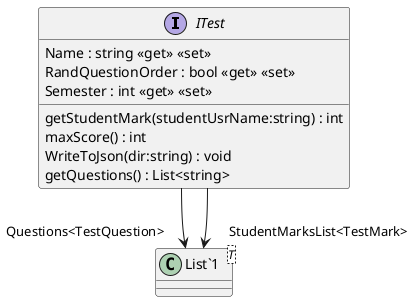 @startuml
interface ITest {
    Name : string <<get>> <<set>>
    RandQuestionOrder : bool <<get>> <<set>>
    Semester : int <<get>> <<set>>
    getStudentMark(studentUsrName:string) : int
    maxScore() : int
    WriteToJson(dir:string) : void
    getQuestions() : List<string>
}
class "List`1"<T> {
}
ITest --> "Questions<TestQuestion>" "List`1"
ITest --> "StudentMarksList<TestMark>" "List`1"
@enduml
